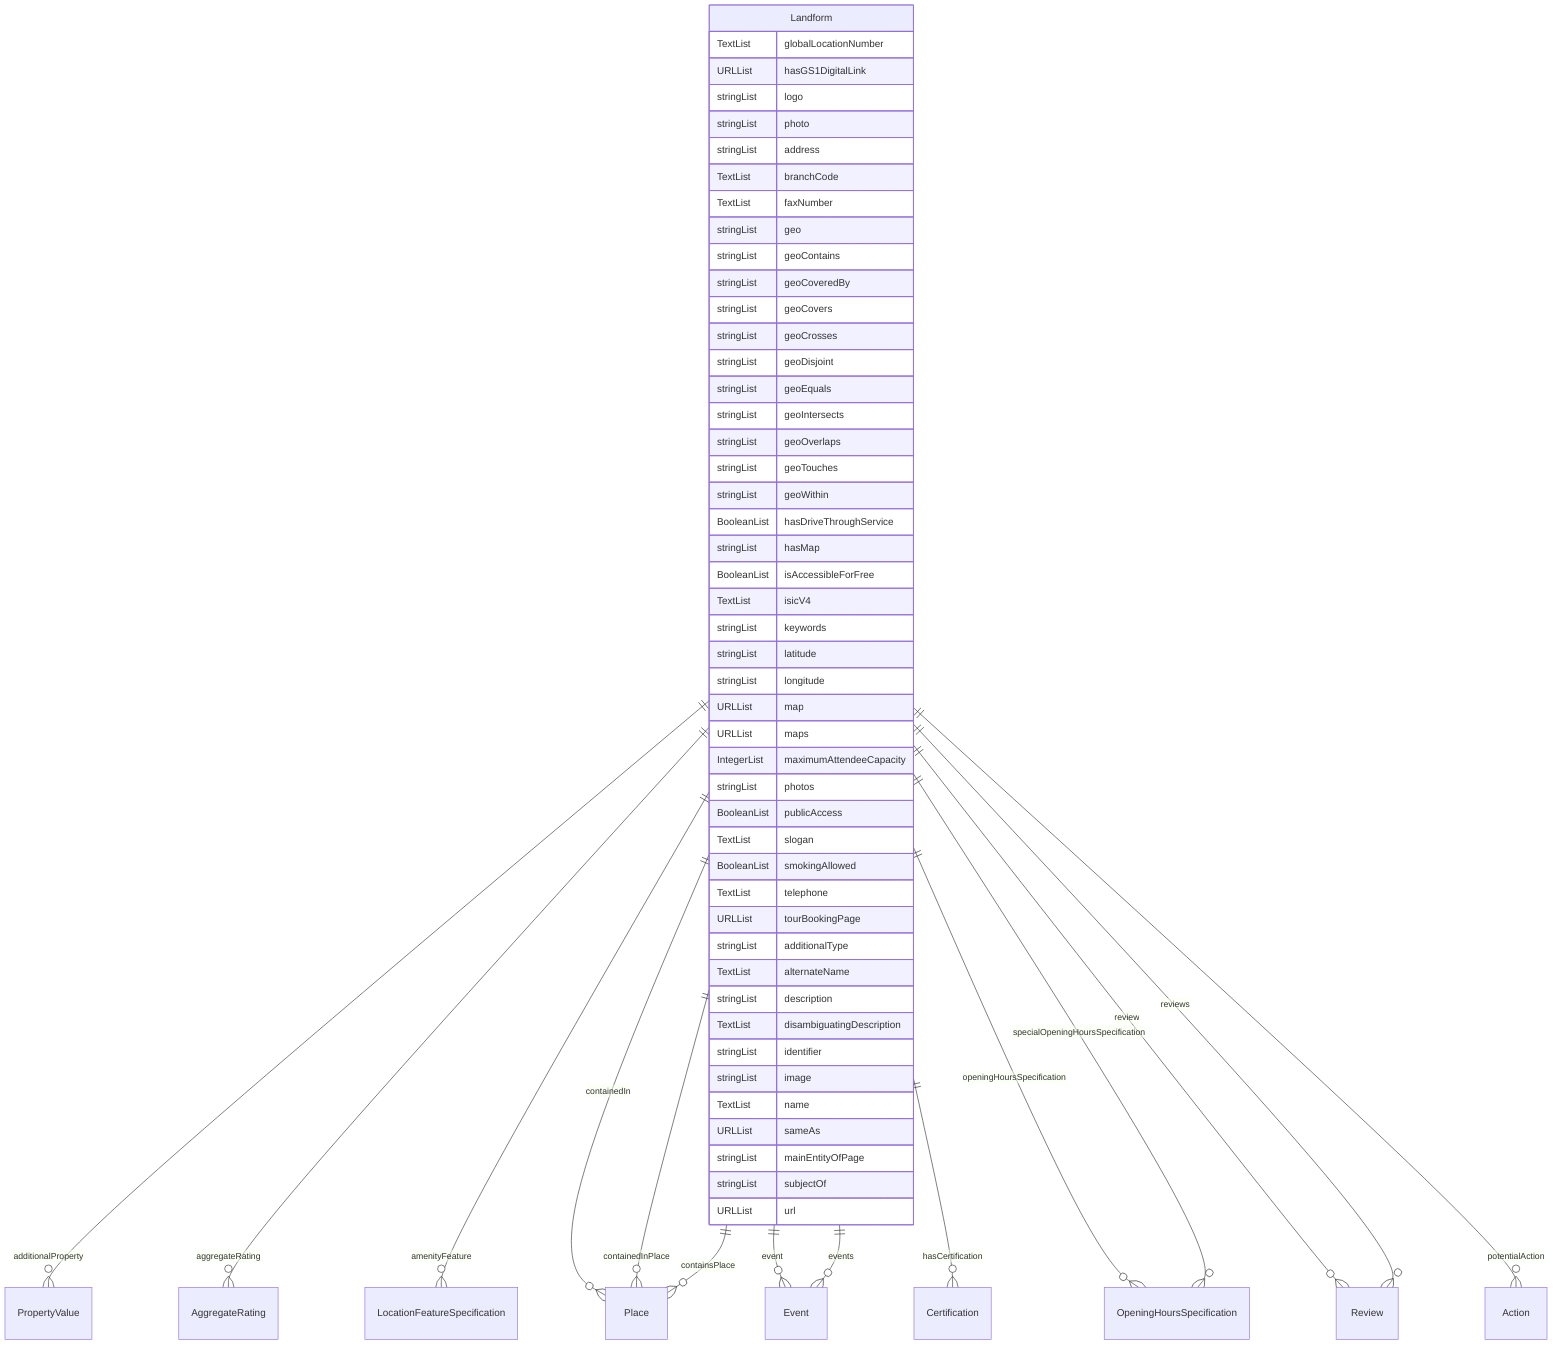 erDiagram
Landform {
    TextList globalLocationNumber  
    URLList hasGS1DigitalLink  
    stringList logo  
    stringList photo  
    stringList address  
    TextList branchCode  
    TextList faxNumber  
    stringList geo  
    stringList geoContains  
    stringList geoCoveredBy  
    stringList geoCovers  
    stringList geoCrosses  
    stringList geoDisjoint  
    stringList geoEquals  
    stringList geoIntersects  
    stringList geoOverlaps  
    stringList geoTouches  
    stringList geoWithin  
    BooleanList hasDriveThroughService  
    stringList hasMap  
    BooleanList isAccessibleForFree  
    TextList isicV4  
    stringList keywords  
    stringList latitude  
    stringList longitude  
    URLList map  
    URLList maps  
    IntegerList maximumAttendeeCapacity  
    stringList photos  
    BooleanList publicAccess  
    TextList slogan  
    BooleanList smokingAllowed  
    TextList telephone  
    URLList tourBookingPage  
    stringList additionalType  
    TextList alternateName  
    stringList description  
    TextList disambiguatingDescription  
    stringList identifier  
    stringList image  
    TextList name  
    URLList sameAs  
    stringList mainEntityOfPage  
    stringList subjectOf  
    URLList url  
}

Landform ||--}o PropertyValue : "additionalProperty"
Landform ||--}o AggregateRating : "aggregateRating"
Landform ||--}o LocationFeatureSpecification : "amenityFeature"
Landform ||--}o Place : "containedIn"
Landform ||--}o Place : "containedInPlace"
Landform ||--}o Place : "containsPlace"
Landform ||--}o Event : "event"
Landform ||--}o Event : "events"
Landform ||--}o Certification : "hasCertification"
Landform ||--}o OpeningHoursSpecification : "openingHoursSpecification"
Landform ||--}o Review : "review"
Landform ||--}o Review : "reviews"
Landform ||--}o OpeningHoursSpecification : "specialOpeningHoursSpecification"
Landform ||--}o Action : "potentialAction"
